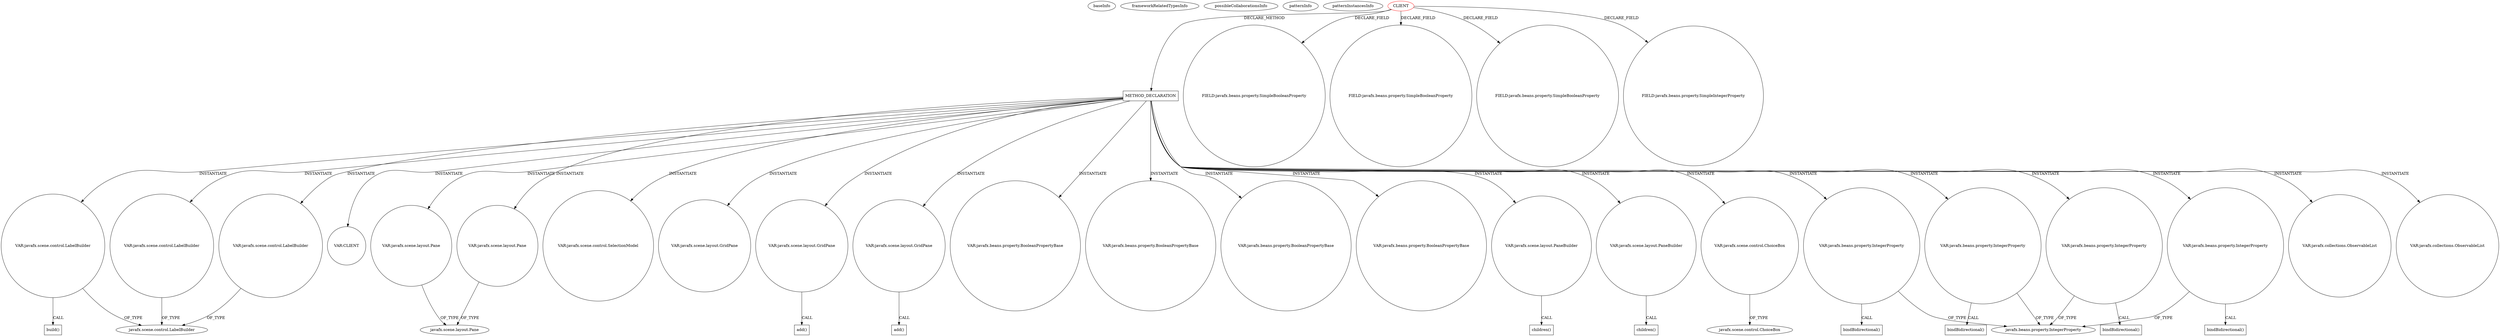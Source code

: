 digraph {
baseInfo[graphId=3723,category="pattern",isAnonymous=false,possibleRelation=false]
frameworkRelatedTypesInfo[]
possibleCollaborationsInfo[]
patternInfo[frequency=2.0,patternRootClient=0]
patternInstancesInfo[0="SaiPradeepDandem-javafx2-gradient-builder~/SaiPradeepDandem-javafx2-gradient-builder/javafx2-gradient-builder-master/src/main/java/com/javafx/gradientbuilder/application/RadialSettingsLayout.java~RadialSettingsLayout~1170",1="SaiPradeepDandem-javafx2-gradient-builder~/SaiPradeepDandem-javafx2-gradient-builder/javafx2-gradient-builder-master/src/main/java/com/javafx/gradientbuilder/application/LinearSettingsLayout.java~LinearSettingsLayout~1172"]
87[label="javafx.scene.control.LabelBuilder",vertexType="FRAMEWORK_CLASS_TYPE",isFrameworkType=false]
635[label="VAR:javafx.scene.control.LabelBuilder",vertexType="VARIABLE_EXPRESION",isFrameworkType=false,shape=circle]
626[label="VAR:javafx.scene.control.LabelBuilder",vertexType="VARIABLE_EXPRESION",isFrameworkType=false,shape=circle]
726[label="VAR:javafx.scene.control.LabelBuilder",vertexType="VARIABLE_EXPRESION",isFrameworkType=false,shape=circle]
727[label="build()",vertexType="INSIDE_CALL",isFrameworkType=false,shape=box]
587[label="METHOD_DECLARATION",vertexType="CLIENT_METHOD_DECLARATION",isFrameworkType=false,shape=box]
0[label="CLIENT",vertexType="ROOT_CLIENT_CLASS_DECLARATION",isFrameworkType=false,color=red]
662[label="VAR:CLIENT",vertexType="VARIABLE_EXPRESION",isFrameworkType=false,shape=circle]
678[label="VAR:javafx.scene.layout.Pane",vertexType="VARIABLE_EXPRESION",isFrameworkType=false,shape=circle]
754[label="VAR:javafx.scene.layout.Pane",vertexType="VARIABLE_EXPRESION",isFrameworkType=false,shape=circle]
621[label="VAR:javafx.scene.control.SelectionModel",vertexType="VARIABLE_EXPRESION",isFrameworkType=false,shape=circle]
797[label="VAR:javafx.scene.layout.GridPane",vertexType="VARIABLE_EXPRESION",isFrameworkType=false,shape=circle]
788[label="VAR:javafx.scene.layout.GridPane",vertexType="VARIABLE_EXPRESION",isFrameworkType=false,shape=circle]
791[label="VAR:javafx.scene.layout.GridPane",vertexType="VARIABLE_EXPRESION",isFrameworkType=false,shape=circle]
718[label="VAR:javafx.beans.property.BooleanPropertyBase",vertexType="VARIABLE_EXPRESION",isFrameworkType=false,shape=circle]
740[label="VAR:javafx.beans.property.BooleanPropertyBase",vertexType="VARIABLE_EXPRESION",isFrameworkType=false,shape=circle]
641[label="VAR:javafx.beans.property.BooleanPropertyBase",vertexType="VARIABLE_EXPRESION",isFrameworkType=false,shape=circle]
664[label="VAR:javafx.beans.property.BooleanPropertyBase",vertexType="VARIABLE_EXPRESION",isFrameworkType=false,shape=circle]
22[label="FIELD:javafx.beans.property.SimpleBooleanProperty",vertexType="FIELD_DECLARATION",isFrameworkType=false,shape=circle]
18[label="FIELD:javafx.beans.property.SimpleBooleanProperty",vertexType="FIELD_DECLARATION",isFrameworkType=false,shape=circle]
20[label="FIELD:javafx.beans.property.SimpleBooleanProperty",vertexType="FIELD_DECLARATION",isFrameworkType=false,shape=circle]
789[label="add()",vertexType="INSIDE_CALL",isFrameworkType=false,shape=box]
792[label="add()",vertexType="INSIDE_CALL",isFrameworkType=false,shape=box]
771[label="VAR:javafx.scene.layout.PaneBuilder",vertexType="VARIABLE_EXPRESION",isFrameworkType=false,shape=circle]
772[label="children()",vertexType="INSIDE_CALL",isFrameworkType=false,shape=box]
696[label="VAR:javafx.scene.layout.PaneBuilder",vertexType="VARIABLE_EXPRESION",isFrameworkType=false,shape=circle]
697[label="children()",vertexType="INSIDE_CALL",isFrameworkType=false,shape=box]
123[label="javafx.scene.layout.Pane",vertexType="FRAMEWORK_CLASS_TYPE",isFrameworkType=false]
598[label="VAR:javafx.scene.control.ChoiceBox",vertexType="VARIABLE_EXPRESION",isFrameworkType=false,shape=circle]
27[label="javafx.scene.control.ChoiceBox",vertexType="FRAMEWORK_CLASS_TYPE",isFrameworkType=false]
745[label="VAR:javafx.beans.property.IntegerProperty",vertexType="VARIABLE_EXPRESION",isFrameworkType=false,shape=circle]
443[label="javafx.beans.property.IntegerProperty",vertexType="FRAMEWORK_CLASS_TYPE",isFrameworkType=false]
746[label="bindBidirectional()",vertexType="INSIDE_CALL",isFrameworkType=false,shape=box]
647[label="VAR:javafx.beans.property.IntegerProperty",vertexType="VARIABLE_EXPRESION",isFrameworkType=false,shape=circle]
648[label="bindBidirectional()",vertexType="INSIDE_CALL",isFrameworkType=false,shape=box]
669[label="VAR:javafx.beans.property.IntegerProperty",vertexType="VARIABLE_EXPRESION",isFrameworkType=false,shape=circle]
670[label="bindBidirectional()",vertexType="INSIDE_CALL",isFrameworkType=false,shape=box]
723[label="VAR:javafx.beans.property.IntegerProperty",vertexType="VARIABLE_EXPRESION",isFrameworkType=false,shape=circle]
724[label="bindBidirectional()",vertexType="INSIDE_CALL",isFrameworkType=false,shape=box]
675[label="VAR:javafx.collections.ObservableList",vertexType="VARIABLE_EXPRESION",isFrameworkType=false,shape=circle]
751[label="VAR:javafx.collections.ObservableList",vertexType="VARIABLE_EXPRESION",isFrameworkType=false,shape=circle]
10[label="FIELD:javafx.beans.property.SimpleIntegerProperty",vertexType="FIELD_DECLARATION",isFrameworkType=false,shape=circle]
771->772[label="CALL"]
0->22[label="DECLARE_FIELD"]
0->18[label="DECLARE_FIELD"]
635->87[label="OF_TYPE"]
754->123[label="OF_TYPE"]
598->27[label="OF_TYPE"]
723->724[label="CALL"]
587->740[label="INSTANTIATE"]
0->587[label="DECLARE_METHOD"]
587->621[label="INSTANTIATE"]
587->797[label="INSTANTIATE"]
669->670[label="CALL"]
587->751[label="INSTANTIATE"]
647->443[label="OF_TYPE"]
587->723[label="INSTANTIATE"]
587->664[label="INSTANTIATE"]
587->718[label="INSTANTIATE"]
587->788[label="INSTANTIATE"]
587->669[label="INSTANTIATE"]
587->745[label="INSTANTIATE"]
587->754[label="INSTANTIATE"]
696->697[label="CALL"]
726->727[label="CALL"]
587->626[label="INSTANTIATE"]
647->648[label="CALL"]
788->789[label="CALL"]
0->20[label="DECLARE_FIELD"]
587->635[label="INSTANTIATE"]
587->726[label="INSTANTIATE"]
587->675[label="INSTANTIATE"]
678->123[label="OF_TYPE"]
587->678[label="INSTANTIATE"]
587->696[label="INSTANTIATE"]
745->443[label="OF_TYPE"]
587->647[label="INSTANTIATE"]
745->746[label="CALL"]
0->10[label="DECLARE_FIELD"]
791->792[label="CALL"]
587->791[label="INSTANTIATE"]
626->87[label="OF_TYPE"]
723->443[label="OF_TYPE"]
587->598[label="INSTANTIATE"]
587->771[label="INSTANTIATE"]
587->662[label="INSTANTIATE"]
669->443[label="OF_TYPE"]
587->641[label="INSTANTIATE"]
726->87[label="OF_TYPE"]
}
